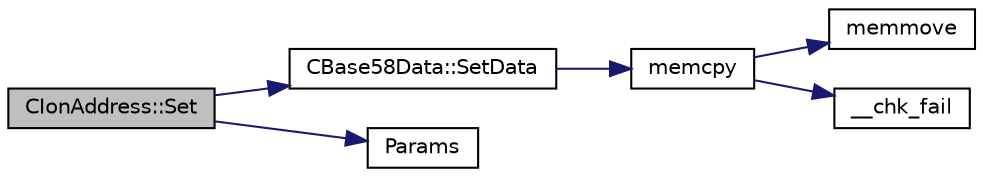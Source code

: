digraph "CIonAddress::Set"
{
  edge [fontname="Helvetica",fontsize="10",labelfontname="Helvetica",labelfontsize="10"];
  node [fontname="Helvetica",fontsize="10",shape=record];
  rankdir="LR";
  Node147 [label="CIonAddress::Set",height=0.2,width=0.4,color="black", fillcolor="grey75", style="filled", fontcolor="black"];
  Node147 -> Node148 [color="midnightblue",fontsize="10",style="solid",fontname="Helvetica"];
  Node148 [label="CBase58Data::SetData",height=0.2,width=0.4,color="black", fillcolor="white", style="filled",URL="$class_c_base58_data.html#afab1c06a0a4f631fd889434a2bc48c27"];
  Node148 -> Node149 [color="midnightblue",fontsize="10",style="solid",fontname="Helvetica"];
  Node149 [label="memcpy",height=0.2,width=0.4,color="black", fillcolor="white", style="filled",URL="$glibc__compat_8cpp.html#a0f46826ab0466591e136db24394923cf"];
  Node149 -> Node150 [color="midnightblue",fontsize="10",style="solid",fontname="Helvetica"];
  Node150 [label="memmove",height=0.2,width=0.4,color="black", fillcolor="white", style="filled",URL="$glibc__compat_8cpp.html#a9778d49e9029dd75bc53ecbbf9f5e9a1"];
  Node149 -> Node151 [color="midnightblue",fontsize="10",style="solid",fontname="Helvetica"];
  Node151 [label="__chk_fail",height=0.2,width=0.4,color="black", fillcolor="white", style="filled",URL="$glibc__compat_8cpp.html#a424ac71631da5ada2976630ff67051d1"];
  Node147 -> Node152 [color="midnightblue",fontsize="10",style="solid",fontname="Helvetica"];
  Node152 [label="Params",height=0.2,width=0.4,color="black", fillcolor="white", style="filled",URL="$chainparams_8cpp.html#ace5c5b706d71a324a417dd2db394fd4a",tooltip="Return the currently selected parameters. "];
}
